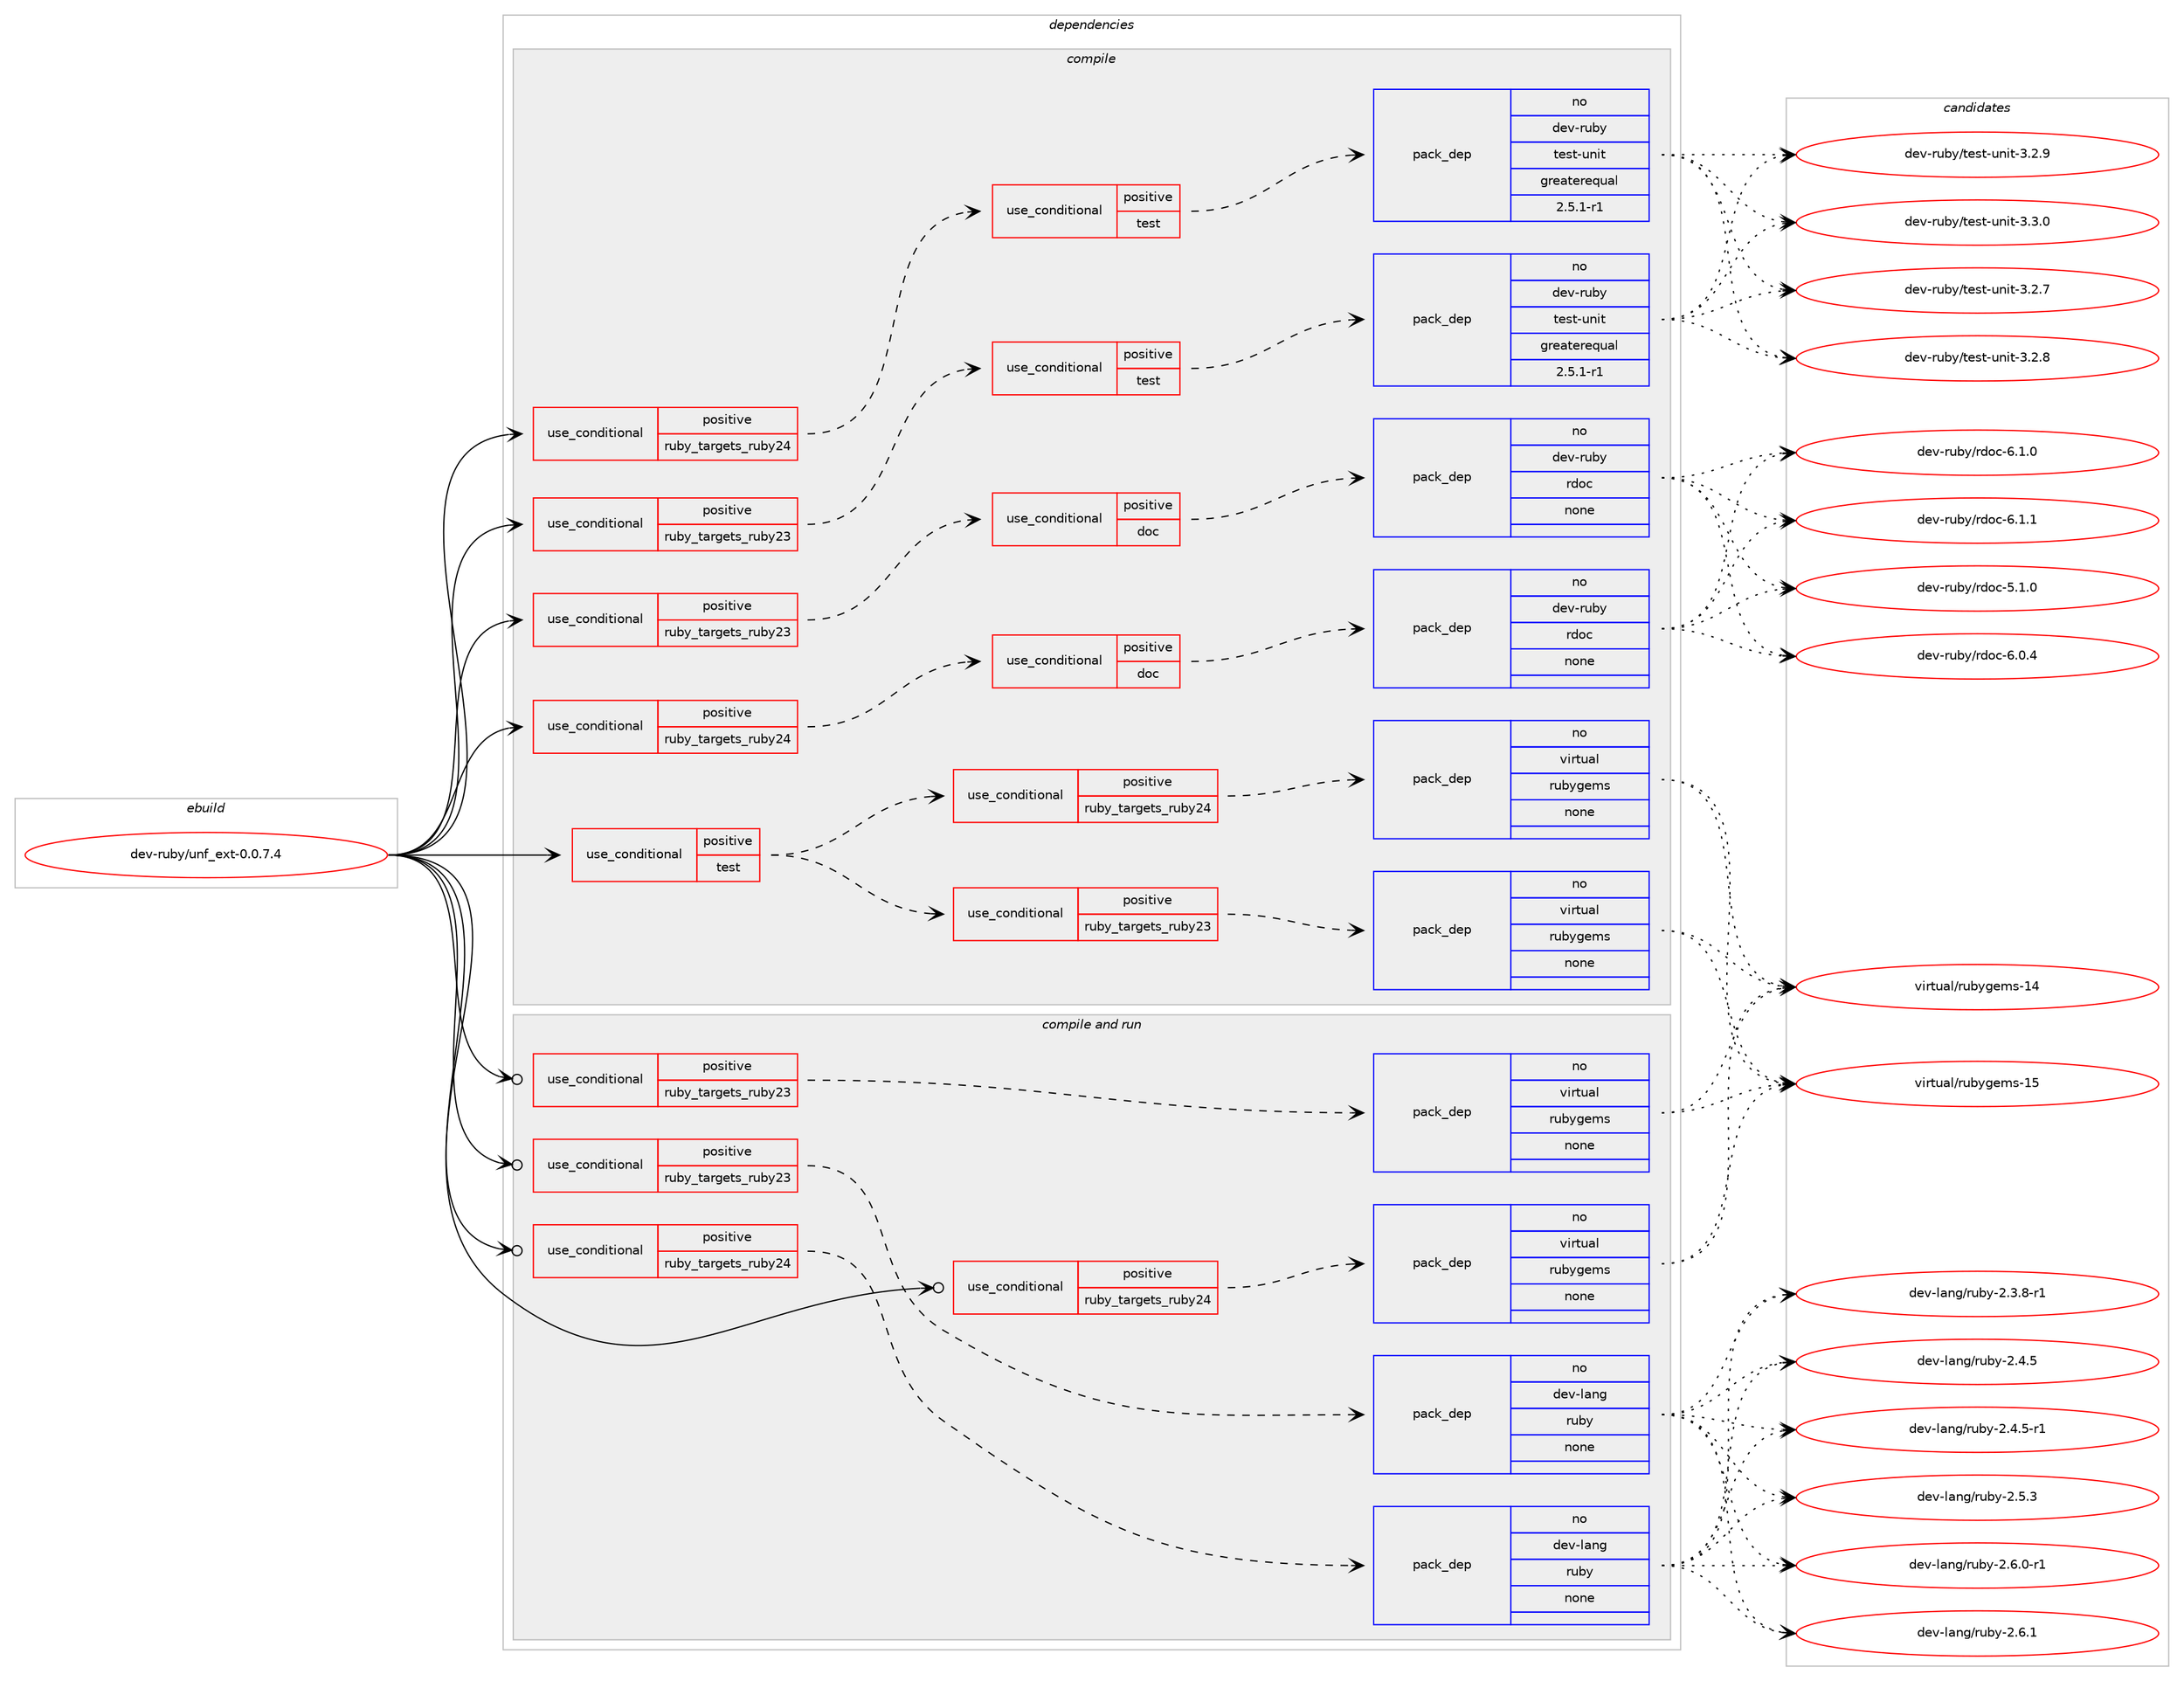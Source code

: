 digraph prolog {

# *************
# Graph options
# *************

newrank=true;
concentrate=true;
compound=true;
graph [rankdir=LR,fontname=Helvetica,fontsize=10,ranksep=1.5];#, ranksep=2.5, nodesep=0.2];
edge  [arrowhead=vee];
node  [fontname=Helvetica,fontsize=10];

# **********
# The ebuild
# **********

subgraph cluster_leftcol {
color=gray;
rank=same;
label=<<i>ebuild</i>>;
id [label="dev-ruby/unf_ext-0.0.7.4", color=red, width=4, href="../dev-ruby/unf_ext-0.0.7.4.svg"];
}

# ****************
# The dependencies
# ****************

subgraph cluster_midcol {
color=gray;
label=<<i>dependencies</i>>;
subgraph cluster_compile {
fillcolor="#eeeeee";
style=filled;
label=<<i>compile</i>>;
subgraph cond421632 {
dependency1536020 [label=<<TABLE BORDER="0" CELLBORDER="1" CELLSPACING="0" CELLPADDING="4"><TR><TD ROWSPAN="3" CELLPADDING="10">use_conditional</TD></TR><TR><TD>positive</TD></TR><TR><TD>ruby_targets_ruby23</TD></TR></TABLE>>, shape=none, color=red];
subgraph cond421633 {
dependency1536021 [label=<<TABLE BORDER="0" CELLBORDER="1" CELLSPACING="0" CELLPADDING="4"><TR><TD ROWSPAN="3" CELLPADDING="10">use_conditional</TD></TR><TR><TD>positive</TD></TR><TR><TD>doc</TD></TR></TABLE>>, shape=none, color=red];
subgraph pack1090872 {
dependency1536022 [label=<<TABLE BORDER="0" CELLBORDER="1" CELLSPACING="0" CELLPADDING="4" WIDTH="220"><TR><TD ROWSPAN="6" CELLPADDING="30">pack_dep</TD></TR><TR><TD WIDTH="110">no</TD></TR><TR><TD>dev-ruby</TD></TR><TR><TD>rdoc</TD></TR><TR><TD>none</TD></TR><TR><TD></TD></TR></TABLE>>, shape=none, color=blue];
}
dependency1536021:e -> dependency1536022:w [weight=20,style="dashed",arrowhead="vee"];
}
dependency1536020:e -> dependency1536021:w [weight=20,style="dashed",arrowhead="vee"];
}
id:e -> dependency1536020:w [weight=20,style="solid",arrowhead="vee"];
subgraph cond421634 {
dependency1536023 [label=<<TABLE BORDER="0" CELLBORDER="1" CELLSPACING="0" CELLPADDING="4"><TR><TD ROWSPAN="3" CELLPADDING="10">use_conditional</TD></TR><TR><TD>positive</TD></TR><TR><TD>ruby_targets_ruby23</TD></TR></TABLE>>, shape=none, color=red];
subgraph cond421635 {
dependency1536024 [label=<<TABLE BORDER="0" CELLBORDER="1" CELLSPACING="0" CELLPADDING="4"><TR><TD ROWSPAN="3" CELLPADDING="10">use_conditional</TD></TR><TR><TD>positive</TD></TR><TR><TD>test</TD></TR></TABLE>>, shape=none, color=red];
subgraph pack1090873 {
dependency1536025 [label=<<TABLE BORDER="0" CELLBORDER="1" CELLSPACING="0" CELLPADDING="4" WIDTH="220"><TR><TD ROWSPAN="6" CELLPADDING="30">pack_dep</TD></TR><TR><TD WIDTH="110">no</TD></TR><TR><TD>dev-ruby</TD></TR><TR><TD>test-unit</TD></TR><TR><TD>greaterequal</TD></TR><TR><TD>2.5.1-r1</TD></TR></TABLE>>, shape=none, color=blue];
}
dependency1536024:e -> dependency1536025:w [weight=20,style="dashed",arrowhead="vee"];
}
dependency1536023:e -> dependency1536024:w [weight=20,style="dashed",arrowhead="vee"];
}
id:e -> dependency1536023:w [weight=20,style="solid",arrowhead="vee"];
subgraph cond421636 {
dependency1536026 [label=<<TABLE BORDER="0" CELLBORDER="1" CELLSPACING="0" CELLPADDING="4"><TR><TD ROWSPAN="3" CELLPADDING="10">use_conditional</TD></TR><TR><TD>positive</TD></TR><TR><TD>ruby_targets_ruby24</TD></TR></TABLE>>, shape=none, color=red];
subgraph cond421637 {
dependency1536027 [label=<<TABLE BORDER="0" CELLBORDER="1" CELLSPACING="0" CELLPADDING="4"><TR><TD ROWSPAN="3" CELLPADDING="10">use_conditional</TD></TR><TR><TD>positive</TD></TR><TR><TD>doc</TD></TR></TABLE>>, shape=none, color=red];
subgraph pack1090874 {
dependency1536028 [label=<<TABLE BORDER="0" CELLBORDER="1" CELLSPACING="0" CELLPADDING="4" WIDTH="220"><TR><TD ROWSPAN="6" CELLPADDING="30">pack_dep</TD></TR><TR><TD WIDTH="110">no</TD></TR><TR><TD>dev-ruby</TD></TR><TR><TD>rdoc</TD></TR><TR><TD>none</TD></TR><TR><TD></TD></TR></TABLE>>, shape=none, color=blue];
}
dependency1536027:e -> dependency1536028:w [weight=20,style="dashed",arrowhead="vee"];
}
dependency1536026:e -> dependency1536027:w [weight=20,style="dashed",arrowhead="vee"];
}
id:e -> dependency1536026:w [weight=20,style="solid",arrowhead="vee"];
subgraph cond421638 {
dependency1536029 [label=<<TABLE BORDER="0" CELLBORDER="1" CELLSPACING="0" CELLPADDING="4"><TR><TD ROWSPAN="3" CELLPADDING="10">use_conditional</TD></TR><TR><TD>positive</TD></TR><TR><TD>ruby_targets_ruby24</TD></TR></TABLE>>, shape=none, color=red];
subgraph cond421639 {
dependency1536030 [label=<<TABLE BORDER="0" CELLBORDER="1" CELLSPACING="0" CELLPADDING="4"><TR><TD ROWSPAN="3" CELLPADDING="10">use_conditional</TD></TR><TR><TD>positive</TD></TR><TR><TD>test</TD></TR></TABLE>>, shape=none, color=red];
subgraph pack1090875 {
dependency1536031 [label=<<TABLE BORDER="0" CELLBORDER="1" CELLSPACING="0" CELLPADDING="4" WIDTH="220"><TR><TD ROWSPAN="6" CELLPADDING="30">pack_dep</TD></TR><TR><TD WIDTH="110">no</TD></TR><TR><TD>dev-ruby</TD></TR><TR><TD>test-unit</TD></TR><TR><TD>greaterequal</TD></TR><TR><TD>2.5.1-r1</TD></TR></TABLE>>, shape=none, color=blue];
}
dependency1536030:e -> dependency1536031:w [weight=20,style="dashed",arrowhead="vee"];
}
dependency1536029:e -> dependency1536030:w [weight=20,style="dashed",arrowhead="vee"];
}
id:e -> dependency1536029:w [weight=20,style="solid",arrowhead="vee"];
subgraph cond421640 {
dependency1536032 [label=<<TABLE BORDER="0" CELLBORDER="1" CELLSPACING="0" CELLPADDING="4"><TR><TD ROWSPAN="3" CELLPADDING="10">use_conditional</TD></TR><TR><TD>positive</TD></TR><TR><TD>test</TD></TR></TABLE>>, shape=none, color=red];
subgraph cond421641 {
dependency1536033 [label=<<TABLE BORDER="0" CELLBORDER="1" CELLSPACING="0" CELLPADDING="4"><TR><TD ROWSPAN="3" CELLPADDING="10">use_conditional</TD></TR><TR><TD>positive</TD></TR><TR><TD>ruby_targets_ruby23</TD></TR></TABLE>>, shape=none, color=red];
subgraph pack1090876 {
dependency1536034 [label=<<TABLE BORDER="0" CELLBORDER="1" CELLSPACING="0" CELLPADDING="4" WIDTH="220"><TR><TD ROWSPAN="6" CELLPADDING="30">pack_dep</TD></TR><TR><TD WIDTH="110">no</TD></TR><TR><TD>virtual</TD></TR><TR><TD>rubygems</TD></TR><TR><TD>none</TD></TR><TR><TD></TD></TR></TABLE>>, shape=none, color=blue];
}
dependency1536033:e -> dependency1536034:w [weight=20,style="dashed",arrowhead="vee"];
}
dependency1536032:e -> dependency1536033:w [weight=20,style="dashed",arrowhead="vee"];
subgraph cond421642 {
dependency1536035 [label=<<TABLE BORDER="0" CELLBORDER="1" CELLSPACING="0" CELLPADDING="4"><TR><TD ROWSPAN="3" CELLPADDING="10">use_conditional</TD></TR><TR><TD>positive</TD></TR><TR><TD>ruby_targets_ruby24</TD></TR></TABLE>>, shape=none, color=red];
subgraph pack1090877 {
dependency1536036 [label=<<TABLE BORDER="0" CELLBORDER="1" CELLSPACING="0" CELLPADDING="4" WIDTH="220"><TR><TD ROWSPAN="6" CELLPADDING="30">pack_dep</TD></TR><TR><TD WIDTH="110">no</TD></TR><TR><TD>virtual</TD></TR><TR><TD>rubygems</TD></TR><TR><TD>none</TD></TR><TR><TD></TD></TR></TABLE>>, shape=none, color=blue];
}
dependency1536035:e -> dependency1536036:w [weight=20,style="dashed",arrowhead="vee"];
}
dependency1536032:e -> dependency1536035:w [weight=20,style="dashed",arrowhead="vee"];
}
id:e -> dependency1536032:w [weight=20,style="solid",arrowhead="vee"];
}
subgraph cluster_compileandrun {
fillcolor="#eeeeee";
style=filled;
label=<<i>compile and run</i>>;
subgraph cond421643 {
dependency1536037 [label=<<TABLE BORDER="0" CELLBORDER="1" CELLSPACING="0" CELLPADDING="4"><TR><TD ROWSPAN="3" CELLPADDING="10">use_conditional</TD></TR><TR><TD>positive</TD></TR><TR><TD>ruby_targets_ruby23</TD></TR></TABLE>>, shape=none, color=red];
subgraph pack1090878 {
dependency1536038 [label=<<TABLE BORDER="0" CELLBORDER="1" CELLSPACING="0" CELLPADDING="4" WIDTH="220"><TR><TD ROWSPAN="6" CELLPADDING="30">pack_dep</TD></TR><TR><TD WIDTH="110">no</TD></TR><TR><TD>dev-lang</TD></TR><TR><TD>ruby</TD></TR><TR><TD>none</TD></TR><TR><TD></TD></TR></TABLE>>, shape=none, color=blue];
}
dependency1536037:e -> dependency1536038:w [weight=20,style="dashed",arrowhead="vee"];
}
id:e -> dependency1536037:w [weight=20,style="solid",arrowhead="odotvee"];
subgraph cond421644 {
dependency1536039 [label=<<TABLE BORDER="0" CELLBORDER="1" CELLSPACING="0" CELLPADDING="4"><TR><TD ROWSPAN="3" CELLPADDING="10">use_conditional</TD></TR><TR><TD>positive</TD></TR><TR><TD>ruby_targets_ruby23</TD></TR></TABLE>>, shape=none, color=red];
subgraph pack1090879 {
dependency1536040 [label=<<TABLE BORDER="0" CELLBORDER="1" CELLSPACING="0" CELLPADDING="4" WIDTH="220"><TR><TD ROWSPAN="6" CELLPADDING="30">pack_dep</TD></TR><TR><TD WIDTH="110">no</TD></TR><TR><TD>virtual</TD></TR><TR><TD>rubygems</TD></TR><TR><TD>none</TD></TR><TR><TD></TD></TR></TABLE>>, shape=none, color=blue];
}
dependency1536039:e -> dependency1536040:w [weight=20,style="dashed",arrowhead="vee"];
}
id:e -> dependency1536039:w [weight=20,style="solid",arrowhead="odotvee"];
subgraph cond421645 {
dependency1536041 [label=<<TABLE BORDER="0" CELLBORDER="1" CELLSPACING="0" CELLPADDING="4"><TR><TD ROWSPAN="3" CELLPADDING="10">use_conditional</TD></TR><TR><TD>positive</TD></TR><TR><TD>ruby_targets_ruby24</TD></TR></TABLE>>, shape=none, color=red];
subgraph pack1090880 {
dependency1536042 [label=<<TABLE BORDER="0" CELLBORDER="1" CELLSPACING="0" CELLPADDING="4" WIDTH="220"><TR><TD ROWSPAN="6" CELLPADDING="30">pack_dep</TD></TR><TR><TD WIDTH="110">no</TD></TR><TR><TD>dev-lang</TD></TR><TR><TD>ruby</TD></TR><TR><TD>none</TD></TR><TR><TD></TD></TR></TABLE>>, shape=none, color=blue];
}
dependency1536041:e -> dependency1536042:w [weight=20,style="dashed",arrowhead="vee"];
}
id:e -> dependency1536041:w [weight=20,style="solid",arrowhead="odotvee"];
subgraph cond421646 {
dependency1536043 [label=<<TABLE BORDER="0" CELLBORDER="1" CELLSPACING="0" CELLPADDING="4"><TR><TD ROWSPAN="3" CELLPADDING="10">use_conditional</TD></TR><TR><TD>positive</TD></TR><TR><TD>ruby_targets_ruby24</TD></TR></TABLE>>, shape=none, color=red];
subgraph pack1090881 {
dependency1536044 [label=<<TABLE BORDER="0" CELLBORDER="1" CELLSPACING="0" CELLPADDING="4" WIDTH="220"><TR><TD ROWSPAN="6" CELLPADDING="30">pack_dep</TD></TR><TR><TD WIDTH="110">no</TD></TR><TR><TD>virtual</TD></TR><TR><TD>rubygems</TD></TR><TR><TD>none</TD></TR><TR><TD></TD></TR></TABLE>>, shape=none, color=blue];
}
dependency1536043:e -> dependency1536044:w [weight=20,style="dashed",arrowhead="vee"];
}
id:e -> dependency1536043:w [weight=20,style="solid",arrowhead="odotvee"];
}
subgraph cluster_run {
fillcolor="#eeeeee";
style=filled;
label=<<i>run</i>>;
}
}

# **************
# The candidates
# **************

subgraph cluster_choices {
rank=same;
color=gray;
label=<<i>candidates</i>>;

subgraph choice1090872 {
color=black;
nodesep=1;
choice10010111845114117981214711410011199455346494648 [label="dev-ruby/rdoc-5.1.0", color=red, width=4,href="../dev-ruby/rdoc-5.1.0.svg"];
choice10010111845114117981214711410011199455446484652 [label="dev-ruby/rdoc-6.0.4", color=red, width=4,href="../dev-ruby/rdoc-6.0.4.svg"];
choice10010111845114117981214711410011199455446494648 [label="dev-ruby/rdoc-6.1.0", color=red, width=4,href="../dev-ruby/rdoc-6.1.0.svg"];
choice10010111845114117981214711410011199455446494649 [label="dev-ruby/rdoc-6.1.1", color=red, width=4,href="../dev-ruby/rdoc-6.1.1.svg"];
dependency1536022:e -> choice10010111845114117981214711410011199455346494648:w [style=dotted,weight="100"];
dependency1536022:e -> choice10010111845114117981214711410011199455446484652:w [style=dotted,weight="100"];
dependency1536022:e -> choice10010111845114117981214711410011199455446494648:w [style=dotted,weight="100"];
dependency1536022:e -> choice10010111845114117981214711410011199455446494649:w [style=dotted,weight="100"];
}
subgraph choice1090873 {
color=black;
nodesep=1;
choice10010111845114117981214711610111511645117110105116455146504655 [label="dev-ruby/test-unit-3.2.7", color=red, width=4,href="../dev-ruby/test-unit-3.2.7.svg"];
choice10010111845114117981214711610111511645117110105116455146504656 [label="dev-ruby/test-unit-3.2.8", color=red, width=4,href="../dev-ruby/test-unit-3.2.8.svg"];
choice10010111845114117981214711610111511645117110105116455146504657 [label="dev-ruby/test-unit-3.2.9", color=red, width=4,href="../dev-ruby/test-unit-3.2.9.svg"];
choice10010111845114117981214711610111511645117110105116455146514648 [label="dev-ruby/test-unit-3.3.0", color=red, width=4,href="../dev-ruby/test-unit-3.3.0.svg"];
dependency1536025:e -> choice10010111845114117981214711610111511645117110105116455146504655:w [style=dotted,weight="100"];
dependency1536025:e -> choice10010111845114117981214711610111511645117110105116455146504656:w [style=dotted,weight="100"];
dependency1536025:e -> choice10010111845114117981214711610111511645117110105116455146504657:w [style=dotted,weight="100"];
dependency1536025:e -> choice10010111845114117981214711610111511645117110105116455146514648:w [style=dotted,weight="100"];
}
subgraph choice1090874 {
color=black;
nodesep=1;
choice10010111845114117981214711410011199455346494648 [label="dev-ruby/rdoc-5.1.0", color=red, width=4,href="../dev-ruby/rdoc-5.1.0.svg"];
choice10010111845114117981214711410011199455446484652 [label="dev-ruby/rdoc-6.0.4", color=red, width=4,href="../dev-ruby/rdoc-6.0.4.svg"];
choice10010111845114117981214711410011199455446494648 [label="dev-ruby/rdoc-6.1.0", color=red, width=4,href="../dev-ruby/rdoc-6.1.0.svg"];
choice10010111845114117981214711410011199455446494649 [label="dev-ruby/rdoc-6.1.1", color=red, width=4,href="../dev-ruby/rdoc-6.1.1.svg"];
dependency1536028:e -> choice10010111845114117981214711410011199455346494648:w [style=dotted,weight="100"];
dependency1536028:e -> choice10010111845114117981214711410011199455446484652:w [style=dotted,weight="100"];
dependency1536028:e -> choice10010111845114117981214711410011199455446494648:w [style=dotted,weight="100"];
dependency1536028:e -> choice10010111845114117981214711410011199455446494649:w [style=dotted,weight="100"];
}
subgraph choice1090875 {
color=black;
nodesep=1;
choice10010111845114117981214711610111511645117110105116455146504655 [label="dev-ruby/test-unit-3.2.7", color=red, width=4,href="../dev-ruby/test-unit-3.2.7.svg"];
choice10010111845114117981214711610111511645117110105116455146504656 [label="dev-ruby/test-unit-3.2.8", color=red, width=4,href="../dev-ruby/test-unit-3.2.8.svg"];
choice10010111845114117981214711610111511645117110105116455146504657 [label="dev-ruby/test-unit-3.2.9", color=red, width=4,href="../dev-ruby/test-unit-3.2.9.svg"];
choice10010111845114117981214711610111511645117110105116455146514648 [label="dev-ruby/test-unit-3.3.0", color=red, width=4,href="../dev-ruby/test-unit-3.3.0.svg"];
dependency1536031:e -> choice10010111845114117981214711610111511645117110105116455146504655:w [style=dotted,weight="100"];
dependency1536031:e -> choice10010111845114117981214711610111511645117110105116455146504656:w [style=dotted,weight="100"];
dependency1536031:e -> choice10010111845114117981214711610111511645117110105116455146504657:w [style=dotted,weight="100"];
dependency1536031:e -> choice10010111845114117981214711610111511645117110105116455146514648:w [style=dotted,weight="100"];
}
subgraph choice1090876 {
color=black;
nodesep=1;
choice118105114116117971084711411798121103101109115454952 [label="virtual/rubygems-14", color=red, width=4,href="../virtual/rubygems-14.svg"];
choice118105114116117971084711411798121103101109115454953 [label="virtual/rubygems-15", color=red, width=4,href="../virtual/rubygems-15.svg"];
dependency1536034:e -> choice118105114116117971084711411798121103101109115454952:w [style=dotted,weight="100"];
dependency1536034:e -> choice118105114116117971084711411798121103101109115454953:w [style=dotted,weight="100"];
}
subgraph choice1090877 {
color=black;
nodesep=1;
choice118105114116117971084711411798121103101109115454952 [label="virtual/rubygems-14", color=red, width=4,href="../virtual/rubygems-14.svg"];
choice118105114116117971084711411798121103101109115454953 [label="virtual/rubygems-15", color=red, width=4,href="../virtual/rubygems-15.svg"];
dependency1536036:e -> choice118105114116117971084711411798121103101109115454952:w [style=dotted,weight="100"];
dependency1536036:e -> choice118105114116117971084711411798121103101109115454953:w [style=dotted,weight="100"];
}
subgraph choice1090878 {
color=black;
nodesep=1;
choice100101118451089711010347114117981214550465146564511449 [label="dev-lang/ruby-2.3.8-r1", color=red, width=4,href="../dev-lang/ruby-2.3.8-r1.svg"];
choice10010111845108971101034711411798121455046524653 [label="dev-lang/ruby-2.4.5", color=red, width=4,href="../dev-lang/ruby-2.4.5.svg"];
choice100101118451089711010347114117981214550465246534511449 [label="dev-lang/ruby-2.4.5-r1", color=red, width=4,href="../dev-lang/ruby-2.4.5-r1.svg"];
choice10010111845108971101034711411798121455046534651 [label="dev-lang/ruby-2.5.3", color=red, width=4,href="../dev-lang/ruby-2.5.3.svg"];
choice100101118451089711010347114117981214550465446484511449 [label="dev-lang/ruby-2.6.0-r1", color=red, width=4,href="../dev-lang/ruby-2.6.0-r1.svg"];
choice10010111845108971101034711411798121455046544649 [label="dev-lang/ruby-2.6.1", color=red, width=4,href="../dev-lang/ruby-2.6.1.svg"];
dependency1536038:e -> choice100101118451089711010347114117981214550465146564511449:w [style=dotted,weight="100"];
dependency1536038:e -> choice10010111845108971101034711411798121455046524653:w [style=dotted,weight="100"];
dependency1536038:e -> choice100101118451089711010347114117981214550465246534511449:w [style=dotted,weight="100"];
dependency1536038:e -> choice10010111845108971101034711411798121455046534651:w [style=dotted,weight="100"];
dependency1536038:e -> choice100101118451089711010347114117981214550465446484511449:w [style=dotted,weight="100"];
dependency1536038:e -> choice10010111845108971101034711411798121455046544649:w [style=dotted,weight="100"];
}
subgraph choice1090879 {
color=black;
nodesep=1;
choice118105114116117971084711411798121103101109115454952 [label="virtual/rubygems-14", color=red, width=4,href="../virtual/rubygems-14.svg"];
choice118105114116117971084711411798121103101109115454953 [label="virtual/rubygems-15", color=red, width=4,href="../virtual/rubygems-15.svg"];
dependency1536040:e -> choice118105114116117971084711411798121103101109115454952:w [style=dotted,weight="100"];
dependency1536040:e -> choice118105114116117971084711411798121103101109115454953:w [style=dotted,weight="100"];
}
subgraph choice1090880 {
color=black;
nodesep=1;
choice100101118451089711010347114117981214550465146564511449 [label="dev-lang/ruby-2.3.8-r1", color=red, width=4,href="../dev-lang/ruby-2.3.8-r1.svg"];
choice10010111845108971101034711411798121455046524653 [label="dev-lang/ruby-2.4.5", color=red, width=4,href="../dev-lang/ruby-2.4.5.svg"];
choice100101118451089711010347114117981214550465246534511449 [label="dev-lang/ruby-2.4.5-r1", color=red, width=4,href="../dev-lang/ruby-2.4.5-r1.svg"];
choice10010111845108971101034711411798121455046534651 [label="dev-lang/ruby-2.5.3", color=red, width=4,href="../dev-lang/ruby-2.5.3.svg"];
choice100101118451089711010347114117981214550465446484511449 [label="dev-lang/ruby-2.6.0-r1", color=red, width=4,href="../dev-lang/ruby-2.6.0-r1.svg"];
choice10010111845108971101034711411798121455046544649 [label="dev-lang/ruby-2.6.1", color=red, width=4,href="../dev-lang/ruby-2.6.1.svg"];
dependency1536042:e -> choice100101118451089711010347114117981214550465146564511449:w [style=dotted,weight="100"];
dependency1536042:e -> choice10010111845108971101034711411798121455046524653:w [style=dotted,weight="100"];
dependency1536042:e -> choice100101118451089711010347114117981214550465246534511449:w [style=dotted,weight="100"];
dependency1536042:e -> choice10010111845108971101034711411798121455046534651:w [style=dotted,weight="100"];
dependency1536042:e -> choice100101118451089711010347114117981214550465446484511449:w [style=dotted,weight="100"];
dependency1536042:e -> choice10010111845108971101034711411798121455046544649:w [style=dotted,weight="100"];
}
subgraph choice1090881 {
color=black;
nodesep=1;
choice118105114116117971084711411798121103101109115454952 [label="virtual/rubygems-14", color=red, width=4,href="../virtual/rubygems-14.svg"];
choice118105114116117971084711411798121103101109115454953 [label="virtual/rubygems-15", color=red, width=4,href="../virtual/rubygems-15.svg"];
dependency1536044:e -> choice118105114116117971084711411798121103101109115454952:w [style=dotted,weight="100"];
dependency1536044:e -> choice118105114116117971084711411798121103101109115454953:w [style=dotted,weight="100"];
}
}

}

